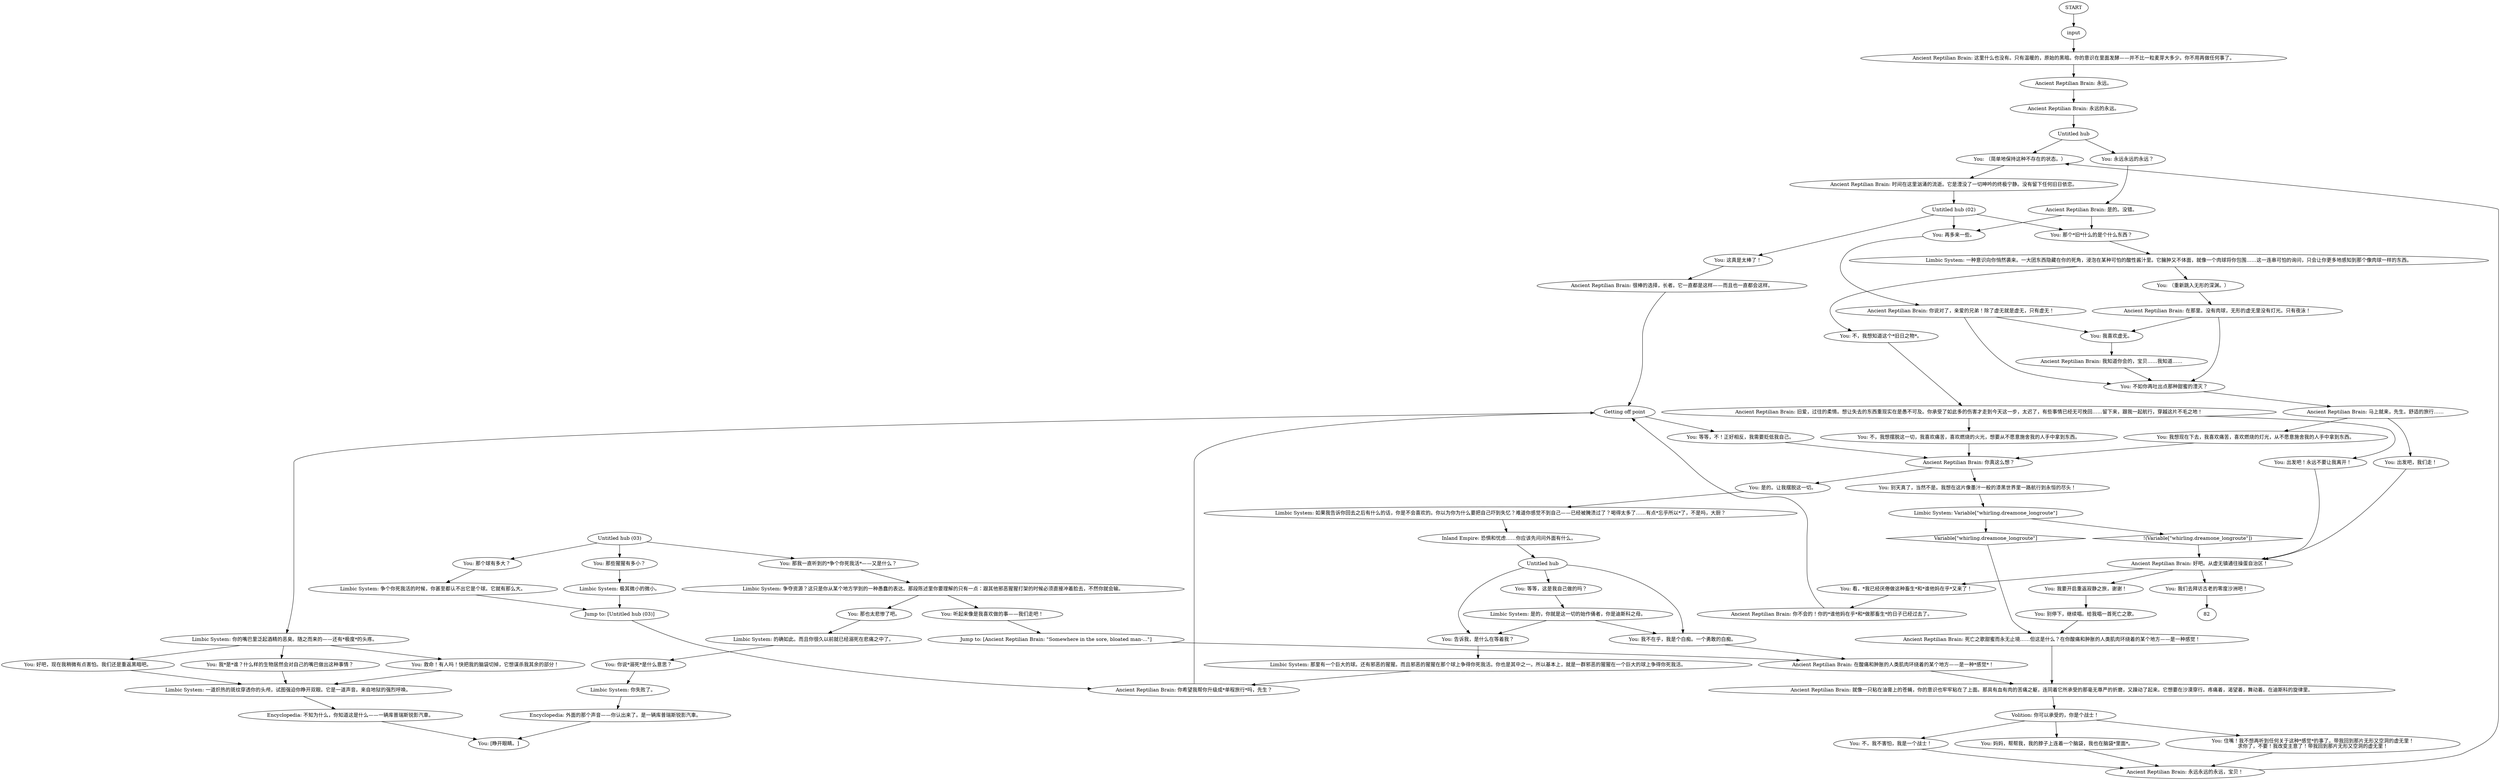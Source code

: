 # WHIRLING / DREAM1
# Adrift in an alcohol induced oblivion, the faculties of your mind speak to you.
# ==================================================
digraph G {
	  0 [label="START"];
	  1 [label="input"];
	  2 [label="You: 看，*我已经厌倦做这种畜生*和*谁他妈在乎*又来了！"];
	  3 [label="Ancient Reptilian Brain: 时间在这里汹涌的流逝。它是湮没了一切呻吟的终极宁静。没有留下任何旧日依恋。"];
	  4 [label="You: 我喜欢虚无。"];
	  5 [label="You: 听起来像是我喜欢做的事——我们走吧！"];
	  6 [label="Limbic System: 你失败了。"];
	  7 [label="You: 我想现在下去，我喜欢痛苦，喜欢燃烧的灯光，从不愿意施舍我的人手中拿到东西。"];
	  8 [label="You: 那个球有多大？"];
	  9 [label="You: 那我一直听到的*争个你死我活*——又是什么？"];
	  10 [label="Limbic System: 是的，你就是这一切的始作俑者，你是迪斯科之母。"];
	  11 [label="Inland Empire: 恐惧和忧虑……你应该先问问外面有什么。"];
	  12 [label="Ancient Reptilian Brain: 你说对了，亲爱的兄弟！除了虚无就是虚无，只有虚无！"];
	  13 [label="Limbic System: 那里有一个巨大的球。还有邪恶的猩猩。而且邪恶的猩猩在那个球上争得你死我活。你也是其中之一。所以基本上，就是一群邪恶的猩猩在一个巨大的球上争得你死我活。"];
	  14 [label="You: 我*是*谁？什么样的生物居然会对自己的嘴巴做出这种事情？"];
	  15 [label="Ancient Reptilian Brain: 就像一只粘在油膏上的苍蝇，你的意识也牢牢粘在了上面。那具有血有肉的苦痛之躯，连同着它所承受的那毫无尊严的折磨，又躁动了起来。它想要在沙漠穿行。疼痛着，渴望着，舞动着。在迪斯科的旋律里。"];
	  16 [label="You: 别天真了，当然不是。我想在这片像墨汁一般的漆黑世界里一路航行到永恒的尽头！"];
	  17 [label="Limbic System: 极其微小的微小。"];
	  18 [label="Getting off point"];
	  19 [label="Jump to: [Ancient Reptilian Brain: \"Somewhere in the sore, bloated man-...\"]"];
	  20 [label="You: 出发吧！永远不要让我离开！"];
	  21 [label="Untitled hub"];
	  22 [label="Jump to: [Untitled hub (03)]"];
	  23 [label="You: 不如你再吐出点那种甜蜜的湮灭？"];
	  24 [label="Ancient Reptilian Brain: 马上就来，先生。舒适的旅行……"];
	  25 [label="Limbic System: 一种意识向你悄然袭来。一大团东西隐藏在你的死角，浸泡在某种可怕的酸性酱汁里。它臃肿又不体面，就像一个肉球将你包围……这一连串可怕的询问，只会让你更多地感知到那个像肉球一样的东西。"];
	  26 [label="You: 住嘴！我不想再听到任何关于这种*感觉*的事了。带我回到那片无形又空洞的虚无里！\n求你了，不要！我改变主意了！带我回到那片无形又空洞的虚无里！"];
	  27 [label="You: 不，我想摆脱这一切，我喜欢痛苦，喜欢燃烧的火光，想要从不愿意施舍我的人手中拿到东西。"];
	  28 [label="You: 是的。让我摆脱这一切。"];
	  29 [label="You: 救命！有人吗！快把我的脑袋切掉，它想谋杀我其余的部分！"];
	  30 [label="Untitled hub"];
	  31 [label="You: （简单地保持这种不存在的状态。）"];
	  32 [label="Ancient Reptilian Brain: 我知道你会的，宝贝……我知道……"];
	  33 [label="Limbic System: 的确如此。而且你很久以前就已经溺死在悲痛之中了。"];
	  34 [label="Volition: 你可以承受的，你是个战士！"];
	  35 [label="Untitled hub (02)"];
	  36 [label="You: 这真是太棒了！"];
	  37 [label="Limbic System: 如果我告诉你回去之后有什么的话，你是不会喜欢的。你以为你为什么要把自己吓到失忆？难道你感觉不到自己——已经被腌渍过了？喝得太多了……有点*忘乎所以*了，不是吗，大厨？"];
	  38 [label="You: 不，我想知道这个*旧日之物*。"];
	  39 [label="Ancient Reptilian Brain: 永远。"];
	  40 [label="Ancient Reptilian Brain: 好吧。从虚无镇通往操蛋自治区！"];
	  41 [label="You: 不，我不害怕，我是一个战士！"];
	  42 [label="Limbic System: Variable[\"whirling.dreamone_longroute\"]"];
	  43 [label="Variable[\"whirling.dreamone_longroute\"]", shape=diamond];
	  44 [label="!(Variable[\"whirling.dreamone_longroute\"])", shape=diamond];
	  45 [label="Ancient Reptilian Brain: 这里什么也没有。只有温暖的，原始的黑暗。你的意识在里面发酵——并不比一粒麦芽大多少。你不用再做任何事了。"];
	  46 [label="You: 我要开启重返寂静之旅，谢谢！"];
	  47 [label="You: 告诉我，是什么在等着我？"];
	  48 [label="Ancient Reptilian Brain: 死亡之歌甜蜜而永无止境……但这是什么？在你酸痛和肿胀的人类肌肉环绕着的某个地方——是一种感觉！"];
	  49 [label="You: （重新跳入无形的深渊。）"];
	  50 [label="You: 我们去拜访古老的零度沙洲吧！"];
	  51 [label="You: 我不在乎，我是个白痴。一个勇敢的白痴。"];
	  52 [label="Limbic System: 争夺资源？这只是你从某个地方学到的一种愚蠢的表达。那段陈述里你要理解的只有一点：跟其他邪恶猩猩打架的时候必须直接冲着脸去，不然你就会输。"];
	  53 [label="You: 永远永远的永远？"];
	  54 [label="Ancient Reptilian Brain: 你真这么想？"];
	  55 [label="Ancient Reptilian Brain: 你不会的！你的*谁他妈在乎*和*做那畜生*的日子已经过去了。"];
	  56 [label="Ancient Reptilian Brain: 在那里。没有肉球，无形的虚无里没有灯光。只有夜泳！"];
	  57 [label="Encyclopedia: 不知为什么，你知道这是什么——一辆库普瑞斯锐影汽車。"];
	  58 [label="Limbic System: 争个你死我活的时候，你甚至都认不出它是个球。它就有那么大。"];
	  59 [label="You: 出发吧，我们走！"];
	  60 [label="You: 那些猩猩有多小？"];
	  61 [label="You: 那也太悲惨了吧。"];
	  62 [label="You: 那个*旧*什么的是个什么东西？"];
	  63 [label="You: 等等，这是我自己做的吗？"];
	  64 [label="Ancient Reptilian Brain: 旧爱，过往的柔情。想让失去的东西重现实在是愚不可及。你承受了如此多的伤害才走到今天这一步，太迟了，有些事情已经无可挽回……留下来，跟我一起航行，穿越这片不毛之地！"];
	  65 [label="You: 好吧，现在我稍微有点害怕。我们还是重返黑暗吧。"];
	  66 [label="You: 妈妈，帮帮我，我的脖子上连着一个脑袋，我也在脑袋*里面*。"];
	  67 [label="Encyclopedia: 外面的那个声音——你认出来了。是一辆库普瑞斯锐影汽車。"];
	  68 [label="You: 等等，不！正好相反，我需要贬低我自己。"];
	  69 [label="Ancient Reptilian Brain: 永远的永远。"];
	  70 [label="You: 你说*溺死*是什么意思？"];
	  71 [label="Limbic System: 一道炽热的斑纹穿透你的头颅，试图强迫你睁开双眼。它是一道声音。来自地狱的强烈呼唤。"];
	  72 [label="You: 再多来一些。"];
	  73 [label="Ancient Reptilian Brain: 在酸痛和肿胀的人类肌肉环绕着的某个地方——是一种*感觉*！"];
	  74 [label="You: [睁开眼睛。]"];
	  75 [label="Untitled hub (03)"];
	  76 [label="Ancient Reptilian Brain: 你希望我帮你升级成*单程旅行*吗，先生？"];
	  77 [label="You: 别停下，继续唱。给我唱一首死亡之歌。"];
	  78 [label="Limbic System: 你的嘴巴里泛起酒精的恶臭。随之而来的——还有*极度*的头疼。"];
	  79 [label="Ancient Reptilian Brain: 永远永远的永远，宝贝！"];
	  80 [label="Ancient Reptilian Brain: 是的。没错。"];
	  81 [label="Ancient Reptilian Brain: 很棒的选择，长者。它一直都是这样——而且也一直都会这样。"];
	  0 -> 1
	  1 -> 45
	  2 -> 55
	  3 -> 35
	  4 -> 32
	  5 -> 19
	  6 -> 67
	  7 -> 54
	  8 -> 58
	  9 -> 52
	  10 -> 51
	  10 -> 47
	  11 -> 30
	  12 -> 4
	  12 -> 23
	  13 -> 76
	  14 -> 71
	  15 -> 34
	  16 -> 42
	  17 -> 22
	  18 -> 68
	  18 -> 78
	  19 -> 73
	  20 -> 40
	  21 -> 53
	  21 -> 31
	  22 -> 76
	  23 -> 24
	  24 -> 59
	  24 -> 7
	  25 -> 49
	  25 -> 38
	  26 -> 79
	  27 -> 54
	  28 -> 37
	  29 -> 71
	  30 -> 51
	  30 -> 47
	  30 -> 63
	  31 -> 3
	  32 -> 23
	  33 -> 70
	  34 -> 41
	  34 -> 66
	  34 -> 26
	  35 -> 72
	  35 -> 36
	  35 -> 62
	  36 -> 81
	  37 -> 11
	  38 -> 64
	  39 -> 69
	  40 -> 50
	  40 -> 2
	  40 -> 46
	  41 -> 79
	  42 -> 43
	  42 -> 44
	  43 -> 48
	  44 -> 40
	  45 -> 39
	  46 -> 77
	  47 -> 13
	  48 -> 15
	  49 -> 56
	  50 -> 82
	  51 -> 73
	  52 -> 5
	  52 -> 61
	  53 -> 80
	  54 -> 16
	  54 -> 28
	  55 -> 18
	  56 -> 4
	  56 -> 23
	  57 -> 74
	  58 -> 22
	  59 -> 40
	  60 -> 17
	  61 -> 33
	  62 -> 25
	  63 -> 10
	  64 -> 27
	  64 -> 20
	  65 -> 71
	  66 -> 79
	  67 -> 74
	  68 -> 54
	  69 -> 21
	  70 -> 6
	  71 -> 57
	  72 -> 12
	  73 -> 15
	  75 -> 8
	  75 -> 9
	  75 -> 60
	  76 -> 18
	  77 -> 48
	  78 -> 65
	  78 -> 29
	  78 -> 14
	  79 -> 31
	  80 -> 72
	  80 -> 62
	  81 -> 18
}

